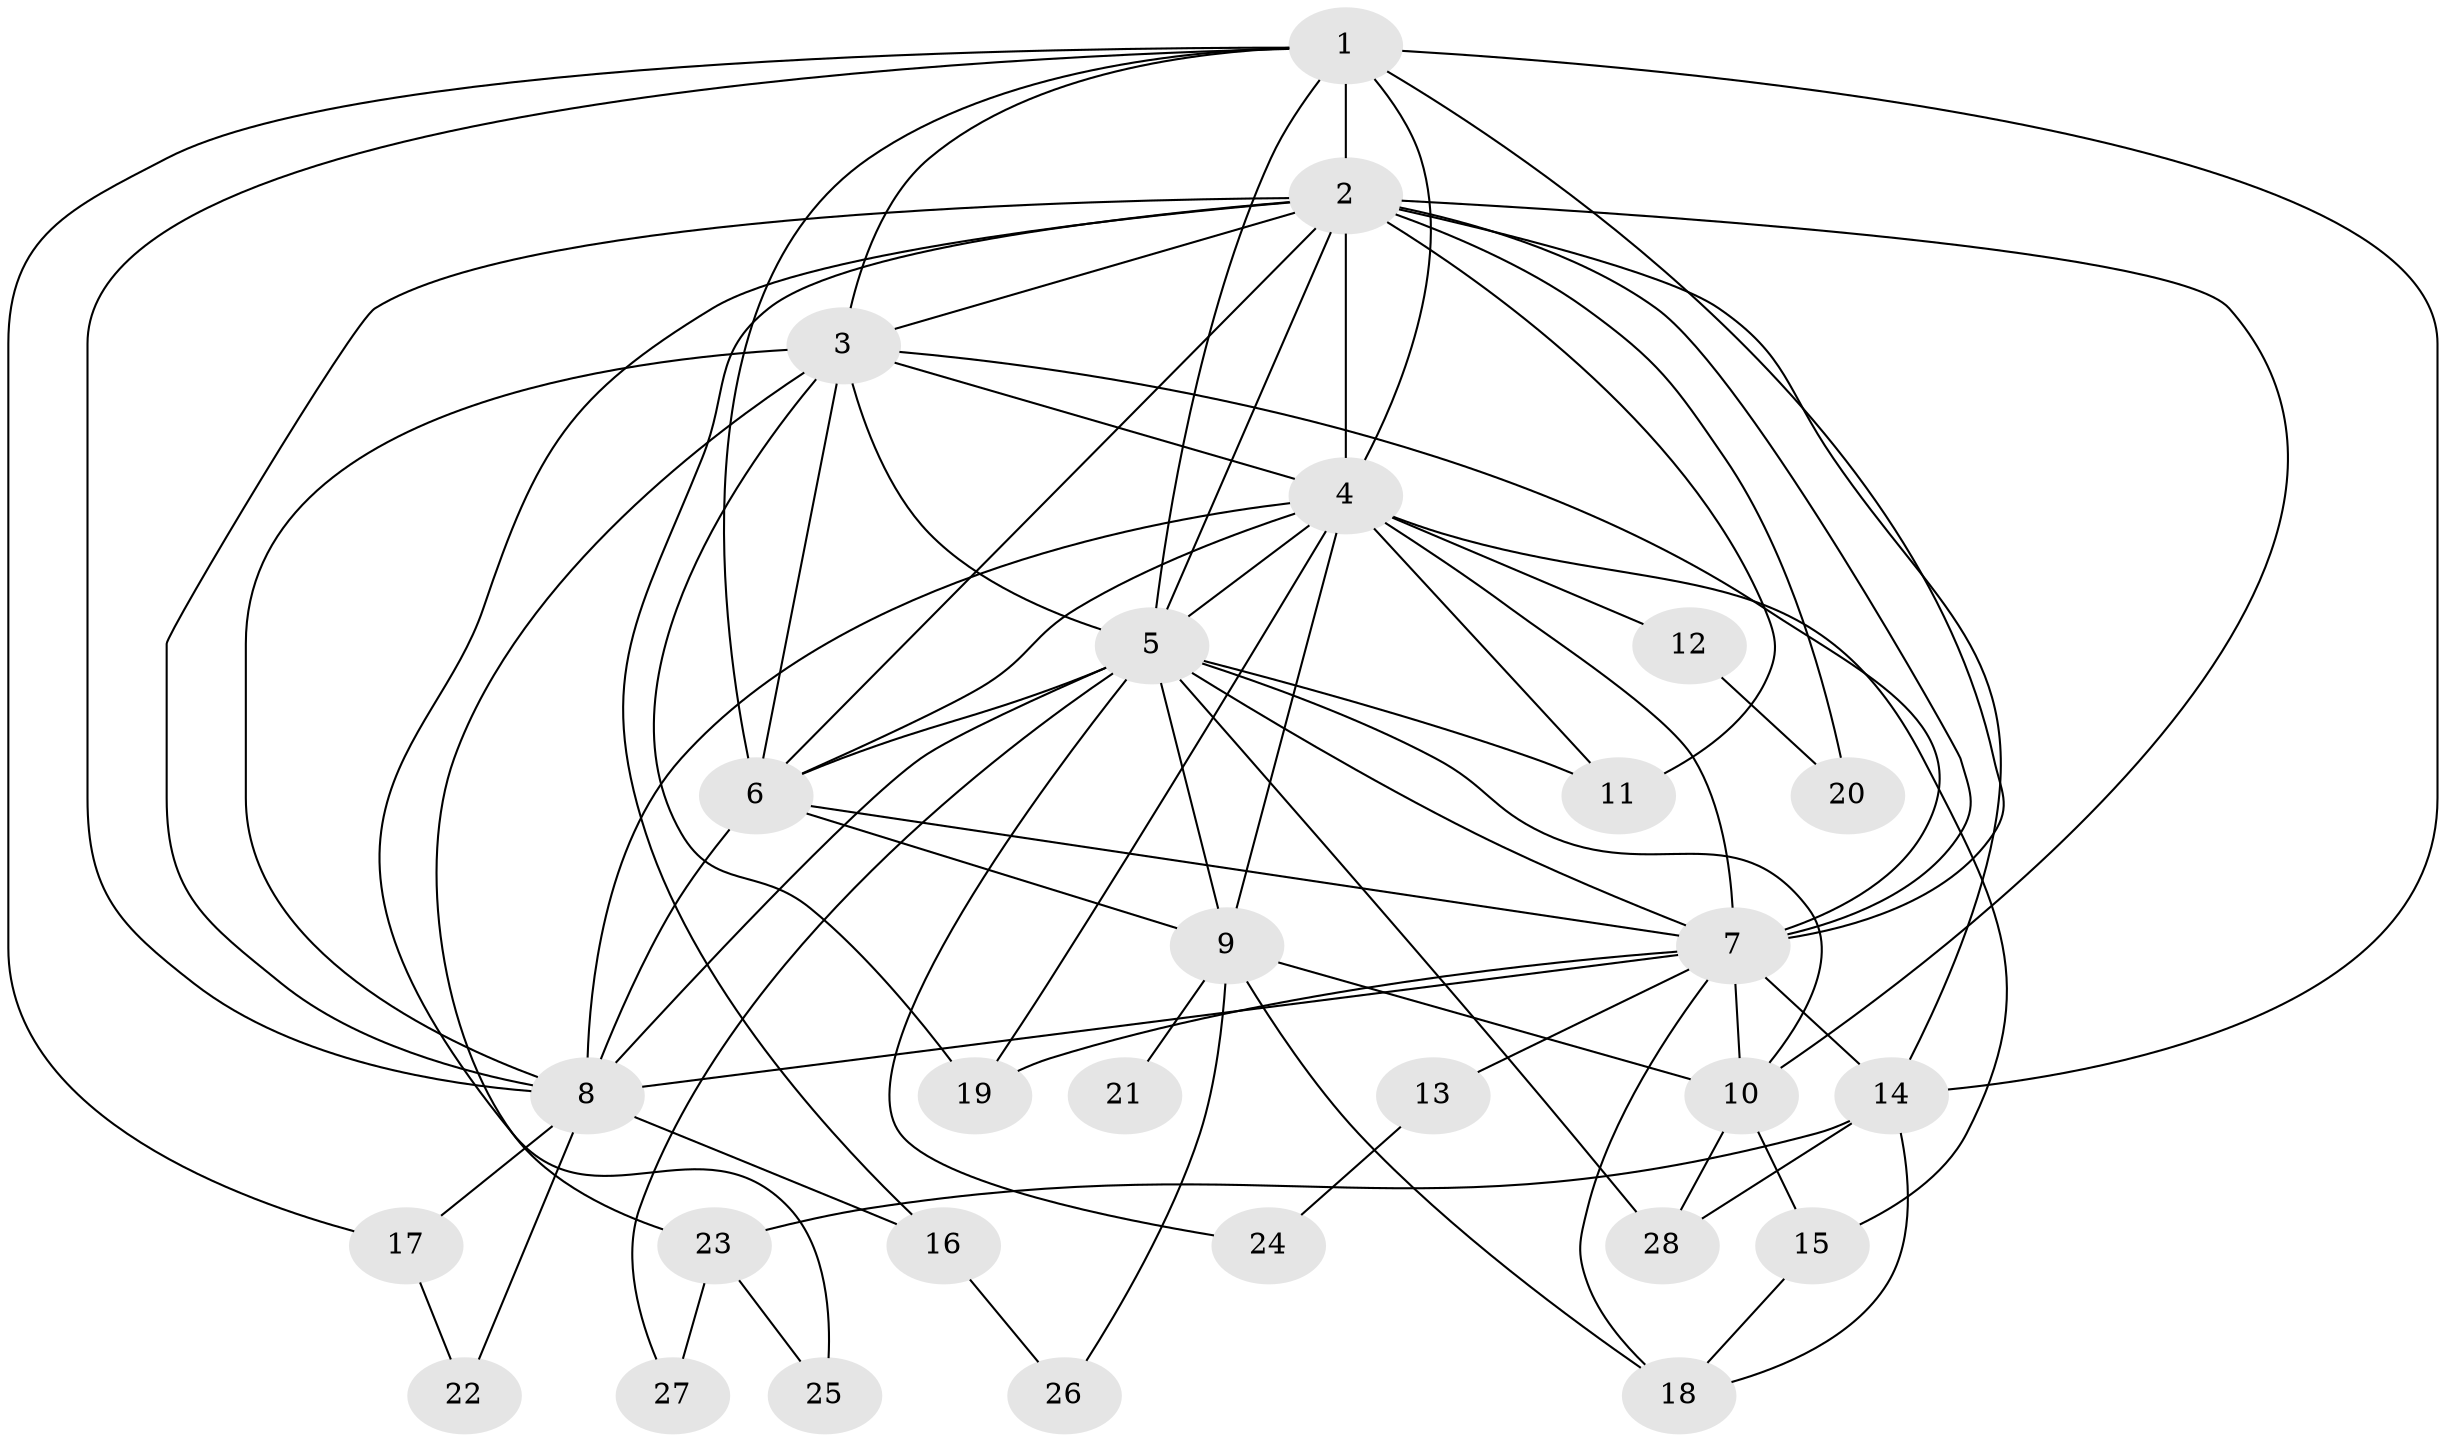 // original degree distribution, {12: 0.05454545454545454, 14: 0.01818181818181818, 20: 0.03636363636363636, 16: 0.01818181818181818, 18: 0.01818181818181818, 13: 0.03636363636363636, 2: 0.4909090909090909, 4: 0.03636363636363636, 3: 0.23636363636363636, 7: 0.03636363636363636, 5: 0.01818181818181818}
// Generated by graph-tools (version 1.1) at 2025/35/03/09/25 02:35:08]
// undirected, 28 vertices, 74 edges
graph export_dot {
graph [start="1"]
  node [color=gray90,style=filled];
  1;
  2;
  3;
  4;
  5;
  6;
  7;
  8;
  9;
  10;
  11;
  12;
  13;
  14;
  15;
  16;
  17;
  18;
  19;
  20;
  21;
  22;
  23;
  24;
  25;
  26;
  27;
  28;
  1 -- 2 [weight=2.0];
  1 -- 3 [weight=1.0];
  1 -- 4 [weight=2.0];
  1 -- 5 [weight=1.0];
  1 -- 6 [weight=1.0];
  1 -- 7 [weight=2.0];
  1 -- 8 [weight=1.0];
  1 -- 14 [weight=1.0];
  1 -- 17 [weight=1.0];
  2 -- 3 [weight=2.0];
  2 -- 4 [weight=3.0];
  2 -- 5 [weight=2.0];
  2 -- 6 [weight=2.0];
  2 -- 7 [weight=4.0];
  2 -- 8 [weight=2.0];
  2 -- 10 [weight=1.0];
  2 -- 11 [weight=1.0];
  2 -- 14 [weight=1.0];
  2 -- 16 [weight=1.0];
  2 -- 20 [weight=1.0];
  2 -- 25 [weight=1.0];
  3 -- 4 [weight=1.0];
  3 -- 5 [weight=1.0];
  3 -- 6 [weight=2.0];
  3 -- 7 [weight=2.0];
  3 -- 8 [weight=1.0];
  3 -- 19 [weight=1.0];
  3 -- 23 [weight=1.0];
  4 -- 5 [weight=1.0];
  4 -- 6 [weight=2.0];
  4 -- 7 [weight=2.0];
  4 -- 8 [weight=1.0];
  4 -- 9 [weight=3.0];
  4 -- 11 [weight=1.0];
  4 -- 12 [weight=1.0];
  4 -- 15 [weight=1.0];
  4 -- 19 [weight=1.0];
  5 -- 6 [weight=2.0];
  5 -- 7 [weight=2.0];
  5 -- 8 [weight=1.0];
  5 -- 9 [weight=1.0];
  5 -- 10 [weight=1.0];
  5 -- 11 [weight=1.0];
  5 -- 24 [weight=1.0];
  5 -- 27 [weight=1.0];
  5 -- 28 [weight=1.0];
  6 -- 7 [weight=2.0];
  6 -- 8 [weight=2.0];
  6 -- 9 [weight=7.0];
  7 -- 8 [weight=2.0];
  7 -- 10 [weight=4.0];
  7 -- 13 [weight=1.0];
  7 -- 14 [weight=1.0];
  7 -- 18 [weight=1.0];
  7 -- 19 [weight=1.0];
  8 -- 16 [weight=1.0];
  8 -- 17 [weight=1.0];
  8 -- 22 [weight=1.0];
  9 -- 10 [weight=1.0];
  9 -- 18 [weight=1.0];
  9 -- 21 [weight=1.0];
  9 -- 26 [weight=1.0];
  10 -- 15 [weight=1.0];
  10 -- 28 [weight=1.0];
  12 -- 20 [weight=1.0];
  13 -- 24 [weight=1.0];
  14 -- 18 [weight=1.0];
  14 -- 23 [weight=1.0];
  14 -- 28 [weight=2.0];
  15 -- 18 [weight=1.0];
  16 -- 26 [weight=1.0];
  17 -- 22 [weight=1.0];
  23 -- 25 [weight=1.0];
  23 -- 27 [weight=1.0];
}
